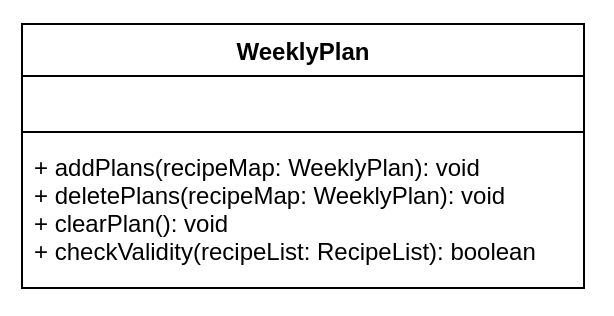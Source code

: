 <mxfile version="20.8.10" type="device"><diagram name="Page-1" id="iIjgThHYcFBI7fSDfPCQ"><mxGraphModel dx="500" dy="300" grid="0" gridSize="10" guides="1" tooltips="1" connect="1" arrows="1" fold="1" page="1" pageScale="1" pageWidth="1169" pageHeight="827" math="0" shadow="0"><root><mxCell id="0"/><mxCell id="1" parent="0"/><mxCell id="dd1q57hdG3gjh17JKaDB-1" value="" style="rounded=0;whiteSpace=wrap;html=1;strokeColor=none;" vertex="1" parent="1"><mxGeometry x="198" y="235" width="306" height="157" as="geometry"/></mxCell><mxCell id="8fiMyOy6zMDmhauH4YXm-1" value="WeeklyPlan" style="swimlane;fontStyle=1;align=center;verticalAlign=top;childLayout=stackLayout;horizontal=1;startSize=26;horizontalStack=0;resizeParent=1;resizeParentMax=0;resizeLast=0;collapsible=1;marginBottom=0;" parent="1" vertex="1"><mxGeometry x="209" y="247" width="281" height="132" as="geometry"/></mxCell><mxCell id="8fiMyOy6zMDmhauH4YXm-2" value=" " style="text;strokeColor=none;fillColor=none;align=left;verticalAlign=top;spacingLeft=4;spacingRight=4;overflow=hidden;rotatable=0;points=[[0,0.5],[1,0.5]];portConstraint=eastwest;" parent="8fiMyOy6zMDmhauH4YXm-1" vertex="1"><mxGeometry y="26" width="281" height="24" as="geometry"/></mxCell><mxCell id="8fiMyOy6zMDmhauH4YXm-3" value="" style="line;strokeWidth=1;fillColor=none;align=left;verticalAlign=middle;spacingTop=-1;spacingLeft=3;spacingRight=3;rotatable=0;labelPosition=right;points=[];portConstraint=eastwest;strokeColor=inherit;" parent="8fiMyOy6zMDmhauH4YXm-1" vertex="1"><mxGeometry y="50" width="281" height="8" as="geometry"/></mxCell><mxCell id="8fiMyOy6zMDmhauH4YXm-4" value="+ addPlans(recipeMap: WeeklyPlan): void&#10;+ deletePlans(recipeMap: WeeklyPlan): void&#10;+ clearPlan(): void&#10;+ checkValidity(recipeList: RecipeList): boolean" style="text;strokeColor=none;fillColor=none;align=left;verticalAlign=top;spacingLeft=4;spacingRight=4;overflow=hidden;rotatable=0;points=[[0,0.5],[1,0.5]];portConstraint=eastwest;" parent="8fiMyOy6zMDmhauH4YXm-1" vertex="1"><mxGeometry y="58" width="281" height="74" as="geometry"/></mxCell></root></mxGraphModel></diagram></mxfile>